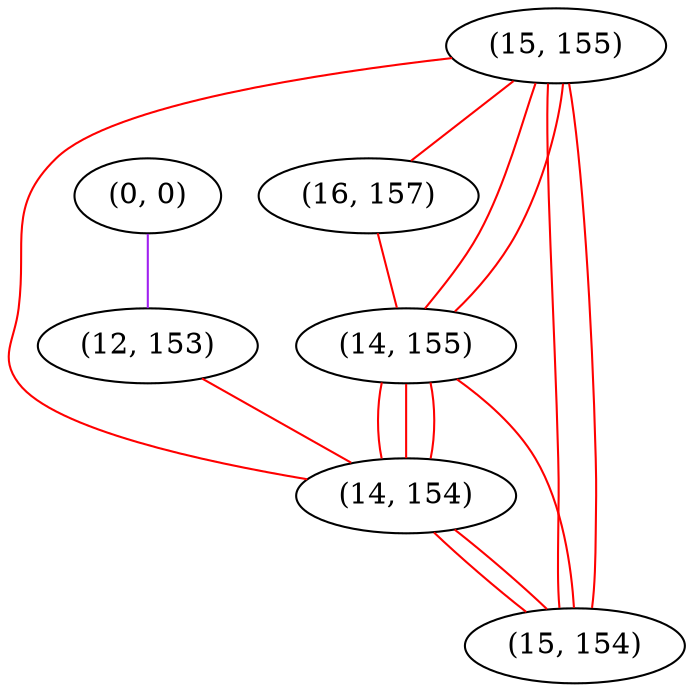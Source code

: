 graph "" {
"(15, 155)";
"(0, 0)";
"(16, 157)";
"(12, 153)";
"(14, 155)";
"(14, 154)";
"(15, 154)";
"(15, 155)" -- "(14, 155)"  [color=red, key=0, weight=1];
"(15, 155)" -- "(14, 155)"  [color=red, key=1, weight=1];
"(15, 155)" -- "(14, 154)"  [color=red, key=0, weight=1];
"(15, 155)" -- "(16, 157)"  [color=red, key=0, weight=1];
"(15, 155)" -- "(15, 154)"  [color=red, key=0, weight=1];
"(15, 155)" -- "(15, 154)"  [color=red, key=1, weight=1];
"(0, 0)" -- "(12, 153)"  [color=purple, key=0, weight=4];
"(16, 157)" -- "(14, 155)"  [color=red, key=0, weight=1];
"(12, 153)" -- "(14, 154)"  [color=red, key=0, weight=1];
"(14, 155)" -- "(14, 154)"  [color=red, key=0, weight=1];
"(14, 155)" -- "(14, 154)"  [color=red, key=1, weight=1];
"(14, 155)" -- "(14, 154)"  [color=red, key=2, weight=1];
"(14, 155)" -- "(15, 154)"  [color=red, key=0, weight=1];
"(14, 154)" -- "(15, 154)"  [color=red, key=0, weight=1];
"(14, 154)" -- "(15, 154)"  [color=red, key=1, weight=1];
}
